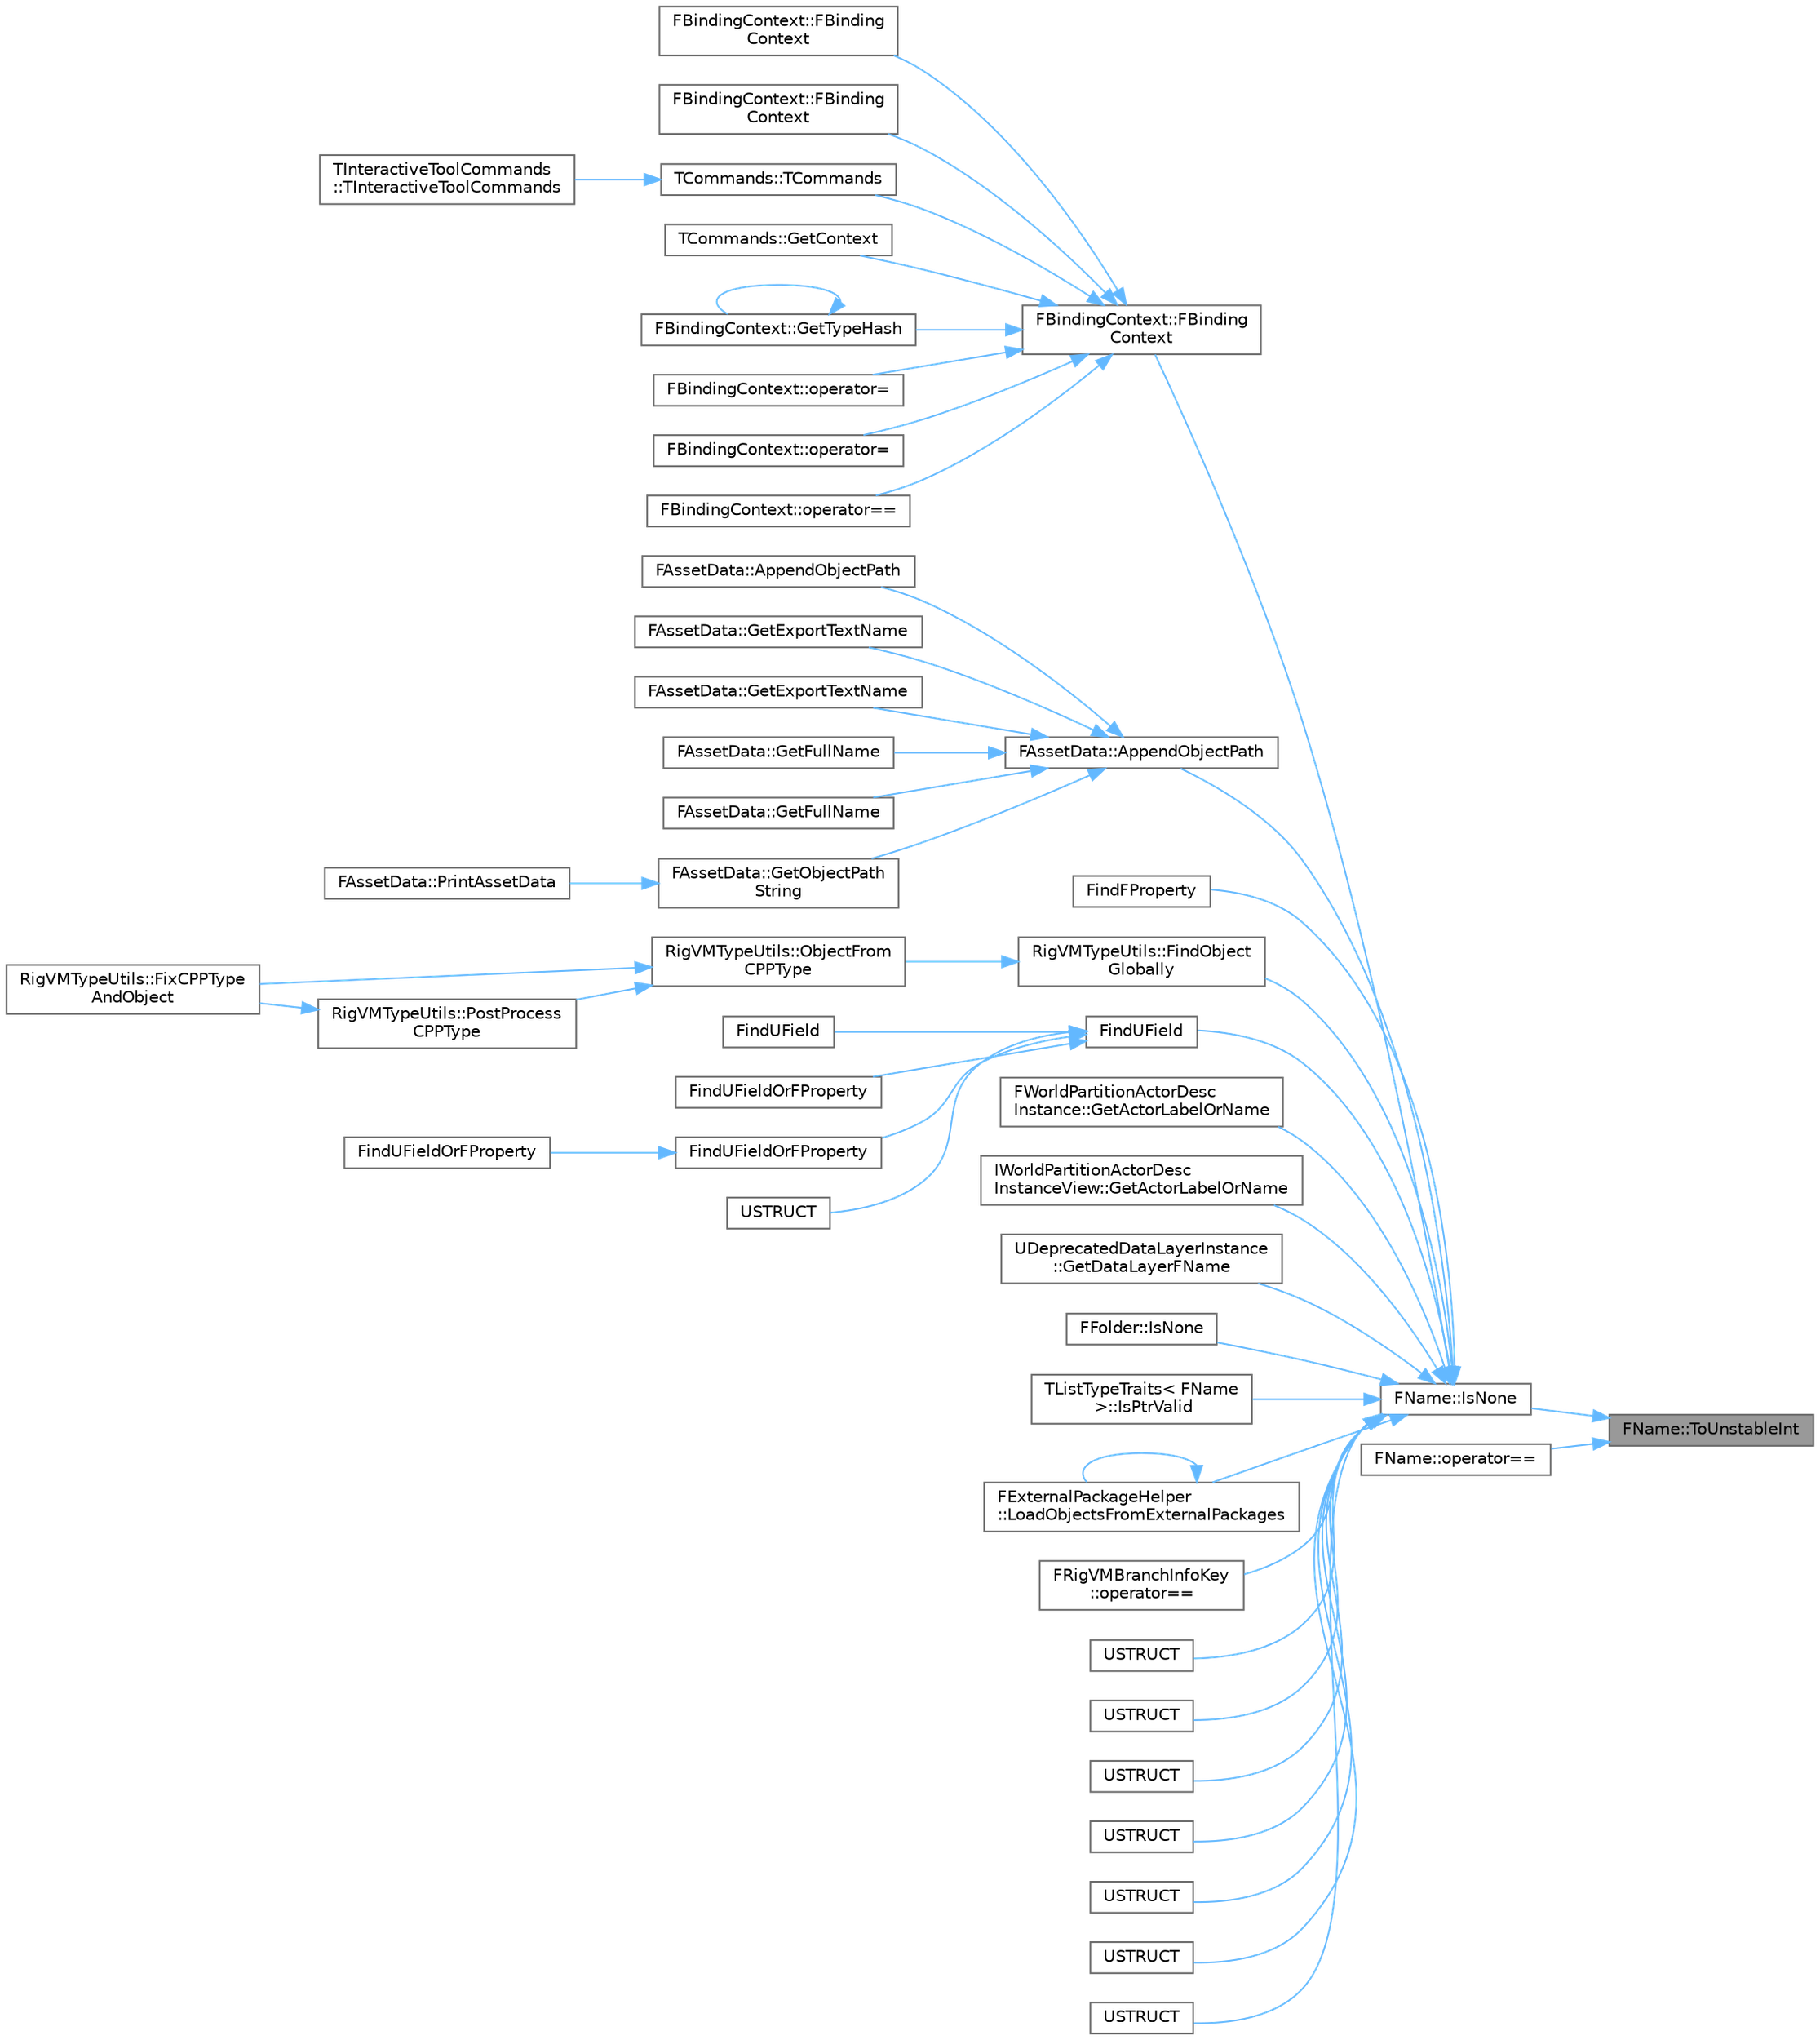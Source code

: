 digraph "FName::ToUnstableInt"
{
 // INTERACTIVE_SVG=YES
 // LATEX_PDF_SIZE
  bgcolor="transparent";
  edge [fontname=Helvetica,fontsize=10,labelfontname=Helvetica,labelfontsize=10];
  node [fontname=Helvetica,fontsize=10,shape=box,height=0.2,width=0.4];
  rankdir="RL";
  Node1 [id="Node000001",label="FName::ToUnstableInt",height=0.2,width=0.4,color="gray40", fillcolor="grey60", style="filled", fontcolor="black",tooltip="Returns an integer that compares equal in the same way FNames do, only usable within the current proc..."];
  Node1 -> Node2 [id="edge1_Node000001_Node000002",dir="back",color="steelblue1",style="solid",tooltip=" "];
  Node2 [id="Node000002",label="FName::IsNone",height=0.2,width=0.4,color="grey40", fillcolor="white", style="filled",URL="$d0/d53/classFName.html#aa6d8a99b693367db4dbba31eb39648f5",tooltip="True for FName(), FName(NAME_None) and FName(\"None\")"];
  Node2 -> Node3 [id="edge2_Node000002_Node000003",dir="back",color="steelblue1",style="solid",tooltip=" "];
  Node3 [id="Node000003",label="FBindingContext::FBinding\lContext",height=0.2,width=0.4,color="grey40", fillcolor="white", style="filled",URL="$d8/d12/classFBindingContext.html#a0e73b99781691eaf79832e63d110e31a",tooltip="Constructor."];
  Node3 -> Node4 [id="edge3_Node000003_Node000004",dir="back",color="steelblue1",style="solid",tooltip=" "];
  Node4 [id="Node000004",label="FBindingContext::FBinding\lContext",height=0.2,width=0.4,color="grey40", fillcolor="white", style="filled",URL="$d8/d12/classFBindingContext.html#a32b696cf7873b96bb9fd5e69f58c7045",tooltip=" "];
  Node3 -> Node5 [id="edge4_Node000003_Node000005",dir="back",color="steelblue1",style="solid",tooltip=" "];
  Node5 [id="Node000005",label="FBindingContext::FBinding\lContext",height=0.2,width=0.4,color="grey40", fillcolor="white", style="filled",URL="$d8/d12/classFBindingContext.html#a84aa05c241e1ef8b87cdcdb2ad7238c5",tooltip=" "];
  Node3 -> Node6 [id="edge5_Node000003_Node000006",dir="back",color="steelblue1",style="solid",tooltip=" "];
  Node6 [id="Node000006",label="TCommands::TCommands",height=0.2,width=0.4,color="grey40", fillcolor="white", style="filled",URL="$de/d91/classTCommands.html#af7c71d17a1b5af80968fa82e0a4a9db7",tooltip="Construct a set of commands; call this from your custom commands class."];
  Node6 -> Node7 [id="edge6_Node000006_Node000007",dir="back",color="steelblue1",style="solid",tooltip=" "];
  Node7 [id="Node000007",label="TInteractiveToolCommands\l::TInteractiveToolCommands",height=0.2,width=0.4,color="grey40", fillcolor="white", style="filled",URL="$df/db3/classTInteractiveToolCommands.html#a0539a35e3522925144c5d06768eb2835",tooltip="Forwarding constructor."];
  Node3 -> Node8 [id="edge7_Node000003_Node000008",dir="back",color="steelblue1",style="solid",tooltip=" "];
  Node8 [id="Node000008",label="TCommands::GetContext",height=0.2,width=0.4,color="grey40", fillcolor="white", style="filled",URL="$de/d91/classTCommands.html#a5e5192f592cd58e8e1b3f10a66962d00",tooltip="Get the BindingContext for this set of commands."];
  Node3 -> Node9 [id="edge8_Node000003_Node000009",dir="back",color="steelblue1",style="solid",tooltip=" "];
  Node9 [id="Node000009",label="FBindingContext::GetTypeHash",height=0.2,width=0.4,color="grey40", fillcolor="white", style="filled",URL="$d8/d12/classFBindingContext.html#ac84c1e31e6fe605064a7e89aa5d76fc2",tooltip=" "];
  Node9 -> Node9 [id="edge9_Node000009_Node000009",dir="back",color="steelblue1",style="solid",tooltip=" "];
  Node3 -> Node10 [id="edge10_Node000003_Node000010",dir="back",color="steelblue1",style="solid",tooltip=" "];
  Node10 [id="Node000010",label="FBindingContext::operator=",height=0.2,width=0.4,color="grey40", fillcolor="white", style="filled",URL="$d8/d12/classFBindingContext.html#a8fadffeda9d2bd4f2bb7628fec8c4f15",tooltip=" "];
  Node3 -> Node11 [id="edge11_Node000003_Node000011",dir="back",color="steelblue1",style="solid",tooltip=" "];
  Node11 [id="Node000011",label="FBindingContext::operator=",height=0.2,width=0.4,color="grey40", fillcolor="white", style="filled",URL="$d8/d12/classFBindingContext.html#a8074b3ae3e90eff2db4d5125d0e5ddf8",tooltip=" "];
  Node3 -> Node12 [id="edge12_Node000003_Node000012",dir="back",color="steelblue1",style="solid",tooltip=" "];
  Node12 [id="Node000012",label="FBindingContext::operator==",height=0.2,width=0.4,color="grey40", fillcolor="white", style="filled",URL="$d8/d12/classFBindingContext.html#a6fa87fffc44e3ecdffcc4b368f3df46d",tooltip=" "];
  Node2 -> Node13 [id="edge13_Node000002_Node000013",dir="back",color="steelblue1",style="solid",tooltip=" "];
  Node13 [id="Node000013",label="FAssetData::AppendObjectPath",height=0.2,width=0.4,color="grey40", fillcolor="white", style="filled",URL="$dd/dc3/structFAssetData.html#aad04fde4300f2d656bb52bcd2930333a",tooltip="Append the object path to the given string builder."];
  Node13 -> Node14 [id="edge14_Node000013_Node000014",dir="back",color="steelblue1",style="solid",tooltip=" "];
  Node14 [id="Node000014",label="FAssetData::AppendObjectPath",height=0.2,width=0.4,color="grey40", fillcolor="white", style="filled",URL="$dd/dc3/structFAssetData.html#a69cf0c54d5d04fe6dd0408170f592e39",tooltip="Append the object path to the given string."];
  Node13 -> Node15 [id="edge15_Node000013_Node000015",dir="back",color="steelblue1",style="solid",tooltip=" "];
  Node15 [id="Node000015",label="FAssetData::GetExportTextName",height=0.2,width=0.4,color="grey40", fillcolor="white", style="filled",URL="$dd/dc3/structFAssetData.html#aa76bd9b74984e448feb7a459a614488b",tooltip="Populates OutExportTextName with the name for the asset in the form: Class'FullPath'."];
  Node13 -> Node16 [id="edge16_Node000013_Node000016",dir="back",color="steelblue1",style="solid",tooltip=" "];
  Node16 [id="Node000016",label="FAssetData::GetExportTextName",height=0.2,width=0.4,color="grey40", fillcolor="white", style="filled",URL="$dd/dc3/structFAssetData.html#ab81bd9f4cc1c69c07fb751e63371b27c",tooltip="Populates OutExportTextNameBuilder with the name for the asset in the form: Class'FullPath'."];
  Node13 -> Node17 [id="edge17_Node000013_Node000017",dir="back",color="steelblue1",style="solid",tooltip=" "];
  Node17 [id="Node000017",label="FAssetData::GetFullName",height=0.2,width=0.4,color="grey40", fillcolor="white", style="filled",URL="$dd/dc3/structFAssetData.html#a286d18aaac271fb62bd3eba0c7d61413",tooltip="Populates OutFullName with the full name for the asset in the form: Class FullPath."];
  Node13 -> Node18 [id="edge18_Node000013_Node000018",dir="back",color="steelblue1",style="solid",tooltip=" "];
  Node18 [id="Node000018",label="FAssetData::GetFullName",height=0.2,width=0.4,color="grey40", fillcolor="white", style="filled",URL="$dd/dc3/structFAssetData.html#ade39119dc89d561f368b2a9c223e12a8",tooltip="Populates OutFullNameBuilder with the full name for the asset in the form: Class ObjectPath."];
  Node13 -> Node19 [id="edge19_Node000013_Node000019",dir="back",color="steelblue1",style="solid",tooltip=" "];
  Node19 [id="Node000019",label="FAssetData::GetObjectPath\lString",height=0.2,width=0.4,color="grey40", fillcolor="white", style="filled",URL="$dd/dc3/structFAssetData.html#ac398245603bc4dc7473c0d204440e4d6",tooltip="Return the object path as a string."];
  Node19 -> Node20 [id="edge20_Node000019_Node000020",dir="back",color="steelblue1",style="solid",tooltip=" "];
  Node20 [id="Node000020",label="FAssetData::PrintAssetData",height=0.2,width=0.4,color="grey40", fillcolor="white", style="filled",URL="$dd/dc3/structFAssetData.html#a9cb683ddbcaef20b4b2efbf0b3cdf2b6",tooltip="Prints the details of the asset to the log."];
  Node2 -> Node21 [id="edge21_Node000002_Node000021",dir="back",color="steelblue1",style="solid",tooltip=" "];
  Node21 [id="Node000021",label="FindFProperty",height=0.2,width=0.4,color="grey40", fillcolor="white", style="filled",URL="$d6/d2f/UnrealType_8h.html#a1b9400f39216ab8eabffbb19ef06358a",tooltip=" "];
  Node2 -> Node22 [id="edge22_Node000002_Node000022",dir="back",color="steelblue1",style="solid",tooltip=" "];
  Node22 [id="Node000022",label="RigVMTypeUtils::FindObject\lGlobally",height=0.2,width=0.4,color="grey40", fillcolor="white", style="filled",URL="$d9/d01/namespaceRigVMTypeUtils.html#ad129dce55dca7eb5e15a728cc12dd3b2",tooltip=" "];
  Node22 -> Node23 [id="edge23_Node000022_Node000023",dir="back",color="steelblue1",style="solid",tooltip=" "];
  Node23 [id="Node000023",label="RigVMTypeUtils::ObjectFrom\lCPPType",height=0.2,width=0.4,color="grey40", fillcolor="white", style="filled",URL="$d9/d01/namespaceRigVMTypeUtils.html#a782f8e06e09a2bc55a1e27c0b83201b5",tooltip=" "];
  Node23 -> Node24 [id="edge24_Node000023_Node000024",dir="back",color="steelblue1",style="solid",tooltip=" "];
  Node24 [id="Node000024",label="RigVMTypeUtils::FixCPPType\lAndObject",height=0.2,width=0.4,color="grey40", fillcolor="white", style="filled",URL="$d9/d01/namespaceRigVMTypeUtils.html#a3d94027dc13494128fe7ca7762e3daa1",tooltip=" "];
  Node23 -> Node25 [id="edge25_Node000023_Node000025",dir="back",color="steelblue1",style="solid",tooltip=" "];
  Node25 [id="Node000025",label="RigVMTypeUtils::PostProcess\lCPPType",height=0.2,width=0.4,color="grey40", fillcolor="white", style="filled",URL="$d9/d01/namespaceRigVMTypeUtils.html#ae254144f36a44eff91474bd25ea60922",tooltip=" "];
  Node25 -> Node24 [id="edge26_Node000025_Node000024",dir="back",color="steelblue1",style="solid",tooltip=" "];
  Node2 -> Node26 [id="edge27_Node000002_Node000026",dir="back",color="steelblue1",style="solid",tooltip=" "];
  Node26 [id="Node000026",label="FindUField",height=0.2,width=0.4,color="grey40", fillcolor="white", style="filled",URL="$d6/d2f/UnrealType_8h.html#a0e29b83fdd1bf6d26722bbec35cf75a3",tooltip=" "];
  Node26 -> Node27 [id="edge28_Node000026_Node000027",dir="back",color="steelblue1",style="solid",tooltip=" "];
  Node27 [id="Node000027",label="FindUField",height=0.2,width=0.4,color="grey40", fillcolor="white", style="filled",URL="$d6/d2f/UnrealType_8h.html#a981eddd18ca26737076b44d2fa98f3dc",tooltip=" "];
  Node26 -> Node28 [id="edge29_Node000026_Node000028",dir="back",color="steelblue1",style="solid",tooltip=" "];
  Node28 [id="Node000028",label="FindUFieldOrFProperty",height=0.2,width=0.4,color="grey40", fillcolor="white", style="filled",URL="$d6/d2f/UnrealType_8h.html#a14e5721f50ffdb5c4bb24a06c7d2bc96",tooltip=" "];
  Node26 -> Node29 [id="edge30_Node000026_Node000029",dir="back",color="steelblue1",style="solid",tooltip=" "];
  Node29 [id="Node000029",label="FindUFieldOrFProperty",height=0.2,width=0.4,color="grey40", fillcolor="white", style="filled",URL="$d6/d2f/UnrealType_8h.html#af32233d77d88eef48f049d050d11d14e",tooltip="Finds FProperties or UFunctions and UEnums."];
  Node29 -> Node30 [id="edge31_Node000029_Node000030",dir="back",color="steelblue1",style="solid",tooltip=" "];
  Node30 [id="Node000030",label="FindUFieldOrFProperty",height=0.2,width=0.4,color="grey40", fillcolor="white", style="filled",URL="$d6/d2f/UnrealType_8h.html#af27867ecdb7a0d998539a8de55fc9d68",tooltip="Finds FProperties or UFunctions and UEnums."];
  Node26 -> Node31 [id="edge32_Node000026_Node000031",dir="back",color="steelblue1",style="solid",tooltip=" "];
  Node31 [id="Node000031",label="USTRUCT",height=0.2,width=0.4,color="grey40", fillcolor="white", style="filled",URL="$dc/d3d/MemberReference_8h.html#ab9b7ba5c716e698af0490dad9795da5f",tooltip=" "];
  Node2 -> Node32 [id="edge33_Node000002_Node000032",dir="back",color="steelblue1",style="solid",tooltip=" "];
  Node32 [id="Node000032",label="FWorldPartitionActorDesc\lInstance::GetActorLabelOrName",height=0.2,width=0.4,color="grey40", fillcolor="white", style="filled",URL="$d5/d70/classFWorldPartitionActorDescInstance.html#aa31ba5ab65da322388580cc4b0196489",tooltip=" "];
  Node2 -> Node33 [id="edge34_Node000002_Node000033",dir="back",color="steelblue1",style="solid",tooltip=" "];
  Node33 [id="Node000033",label="IWorldPartitionActorDesc\lInstanceView::GetActorLabelOrName",height=0.2,width=0.4,color="grey40", fillcolor="white", style="filled",URL="$db/dc4/classIWorldPartitionActorDescInstanceView.html#a29f73f6fb2137b6f3daf44cfec561258",tooltip=" "];
  Node2 -> Node34 [id="edge35_Node000002_Node000034",dir="back",color="steelblue1",style="solid",tooltip=" "];
  Node34 [id="Node000034",label="UDeprecatedDataLayerInstance\l::GetDataLayerFName",height=0.2,width=0.4,color="grey40", fillcolor="white", style="filled",URL="$dd/dde/classUDeprecatedDataLayerInstance.html#ac27865015cdd83b43cd96d5c89bf6565",tooltip=" "];
  Node2 -> Node35 [id="edge36_Node000002_Node000035",dir="back",color="steelblue1",style="solid",tooltip=" "];
  Node35 [id="Node000035",label="FFolder::IsNone",height=0.2,width=0.4,color="grey40", fillcolor="white", style="filled",URL="$dc/d1d/structFFolder.html#a8d03d98303cd86082ae8376283ae56ab",tooltip=" "];
  Node2 -> Node36 [id="edge37_Node000002_Node000036",dir="back",color="steelblue1",style="solid",tooltip=" "];
  Node36 [id="Node000036",label="TListTypeTraits\< FName\l \>::IsPtrValid",height=0.2,width=0.4,color="grey40", fillcolor="white", style="filled",URL="$db/d94/structTListTypeTraits_3_01FName_01_4.html#aff06d4fffec335382de41caa47b69d4b",tooltip=" "];
  Node2 -> Node37 [id="edge38_Node000002_Node000037",dir="back",color="steelblue1",style="solid",tooltip=" "];
  Node37 [id="Node000037",label="FExternalPackageHelper\l::LoadObjectsFromExternalPackages",height=0.2,width=0.4,color="grey40", fillcolor="white", style="filled",URL="$da/da8/classFExternalPackageHelper.html#a70523e319a481ca08695a24c6ab949f9",tooltip="Loads objects from an external package."];
  Node37 -> Node37 [id="edge39_Node000037_Node000037",dir="back",color="steelblue1",style="solid",tooltip=" "];
  Node2 -> Node38 [id="edge40_Node000002_Node000038",dir="back",color="steelblue1",style="solid",tooltip=" "];
  Node38 [id="Node000038",label="FRigVMBranchInfoKey\l::operator==",height=0.2,width=0.4,color="grey40", fillcolor="white", style="filled",URL="$d2/d24/structFRigVMBranchInfoKey.html#a4f92947731febdacec89ac2054031298",tooltip=" "];
  Node2 -> Node39 [id="edge41_Node000002_Node000039",dir="back",color="steelblue1",style="solid",tooltip=" "];
  Node39 [id="Node000039",label="USTRUCT",height=0.2,width=0.4,color="grey40", fillcolor="white", style="filled",URL="$db/d7c/BehaviorTreeTypes_8h.html#a824369abf6fe4bb006defe35bc5515e0",tooltip="helper struct for defining types of allowed blackboard entries (e.g."];
  Node2 -> Node40 [id="edge42_Node000002_Node000040",dir="back",color="steelblue1",style="solid",tooltip=" "];
  Node40 [id="Node000040",label="USTRUCT",height=0.2,width=0.4,color="grey40", fillcolor="white", style="filled",URL="$d8/d92/MovieSceneMaterialTrack_8h.html#ab016034abc00da17d02c6db8e8b0a9da",tooltip="Contains what is necessary to uniquely identify a material on a component, whether that be an indexed..."];
  Node2 -> Node41 [id="edge43_Node000002_Node000041",dir="back",color="steelblue1",style="solid",tooltip=" "];
  Node41 [id="Node000041",label="USTRUCT",height=0.2,width=0.4,color="grey40", fillcolor="white", style="filled",URL="$db/def/CurveTable_8h.html#a18296535e14db825879b914052caf4eb",tooltip="Whether the curve table contains simple, rich, or no curves."];
  Node2 -> Node42 [id="edge44_Node000002_Node000042",dir="back",color="steelblue1",style="solid",tooltip=" "];
  Node42 [id="Node000042",label="USTRUCT",height=0.2,width=0.4,color="grey40", fillcolor="white", style="filled",URL="$d8/d53/DataLayerInstanceNames_8h.html#aa7673c36ff24cb14629dc41c30154ac5",tooltip=" "];
  Node2 -> Node43 [id="edge45_Node000002_Node000043",dir="back",color="steelblue1",style="solid",tooltip=" "];
  Node43 [id="Node000043",label="USTRUCT",height=0.2,width=0.4,color="grey40", fillcolor="white", style="filled",URL="$d3/d13/MusicTempometerUtilities_8h.html#a087214d9e7498495a10eb9511f434afe",tooltip="Parameters used when creating/updating the corresponding Material Parameter Collection."];
  Node2 -> Node44 [id="edge46_Node000002_Node000044",dir="back",color="steelblue1",style="solid",tooltip=" "];
  Node44 [id="Node000044",label="USTRUCT",height=0.2,width=0.4,color="grey40", fillcolor="white", style="filled",URL="$d8/dbc/RigVMTemplate_8h.html#acfaaccb4d3066b107ad1252d753765a2",tooltip=" "];
  Node2 -> Node45 [id="edge47_Node000002_Node000045",dir="back",color="steelblue1",style="solid",tooltip=" "];
  Node45 [id="Node000045",label="USTRUCT",height=0.2,width=0.4,color="grey40", fillcolor="white", style="filled",URL="$d7/dee/TaskSyncManager_8h.html#a340e9f4aa3af3606511bdcd63affe81a",tooltip="The type of event to execute at the sync point."];
  Node1 -> Node46 [id="edge48_Node000001_Node000046",dir="back",color="steelblue1",style="solid",tooltip=" "];
  Node46 [id="Node000046",label="FName::operator==",height=0.2,width=0.4,color="grey40", fillcolor="white", style="filled",URL="$d0/d53/classFName.html#a6dd44ce905c1808d82fe229c2e711ba2",tooltip=" "];
}

